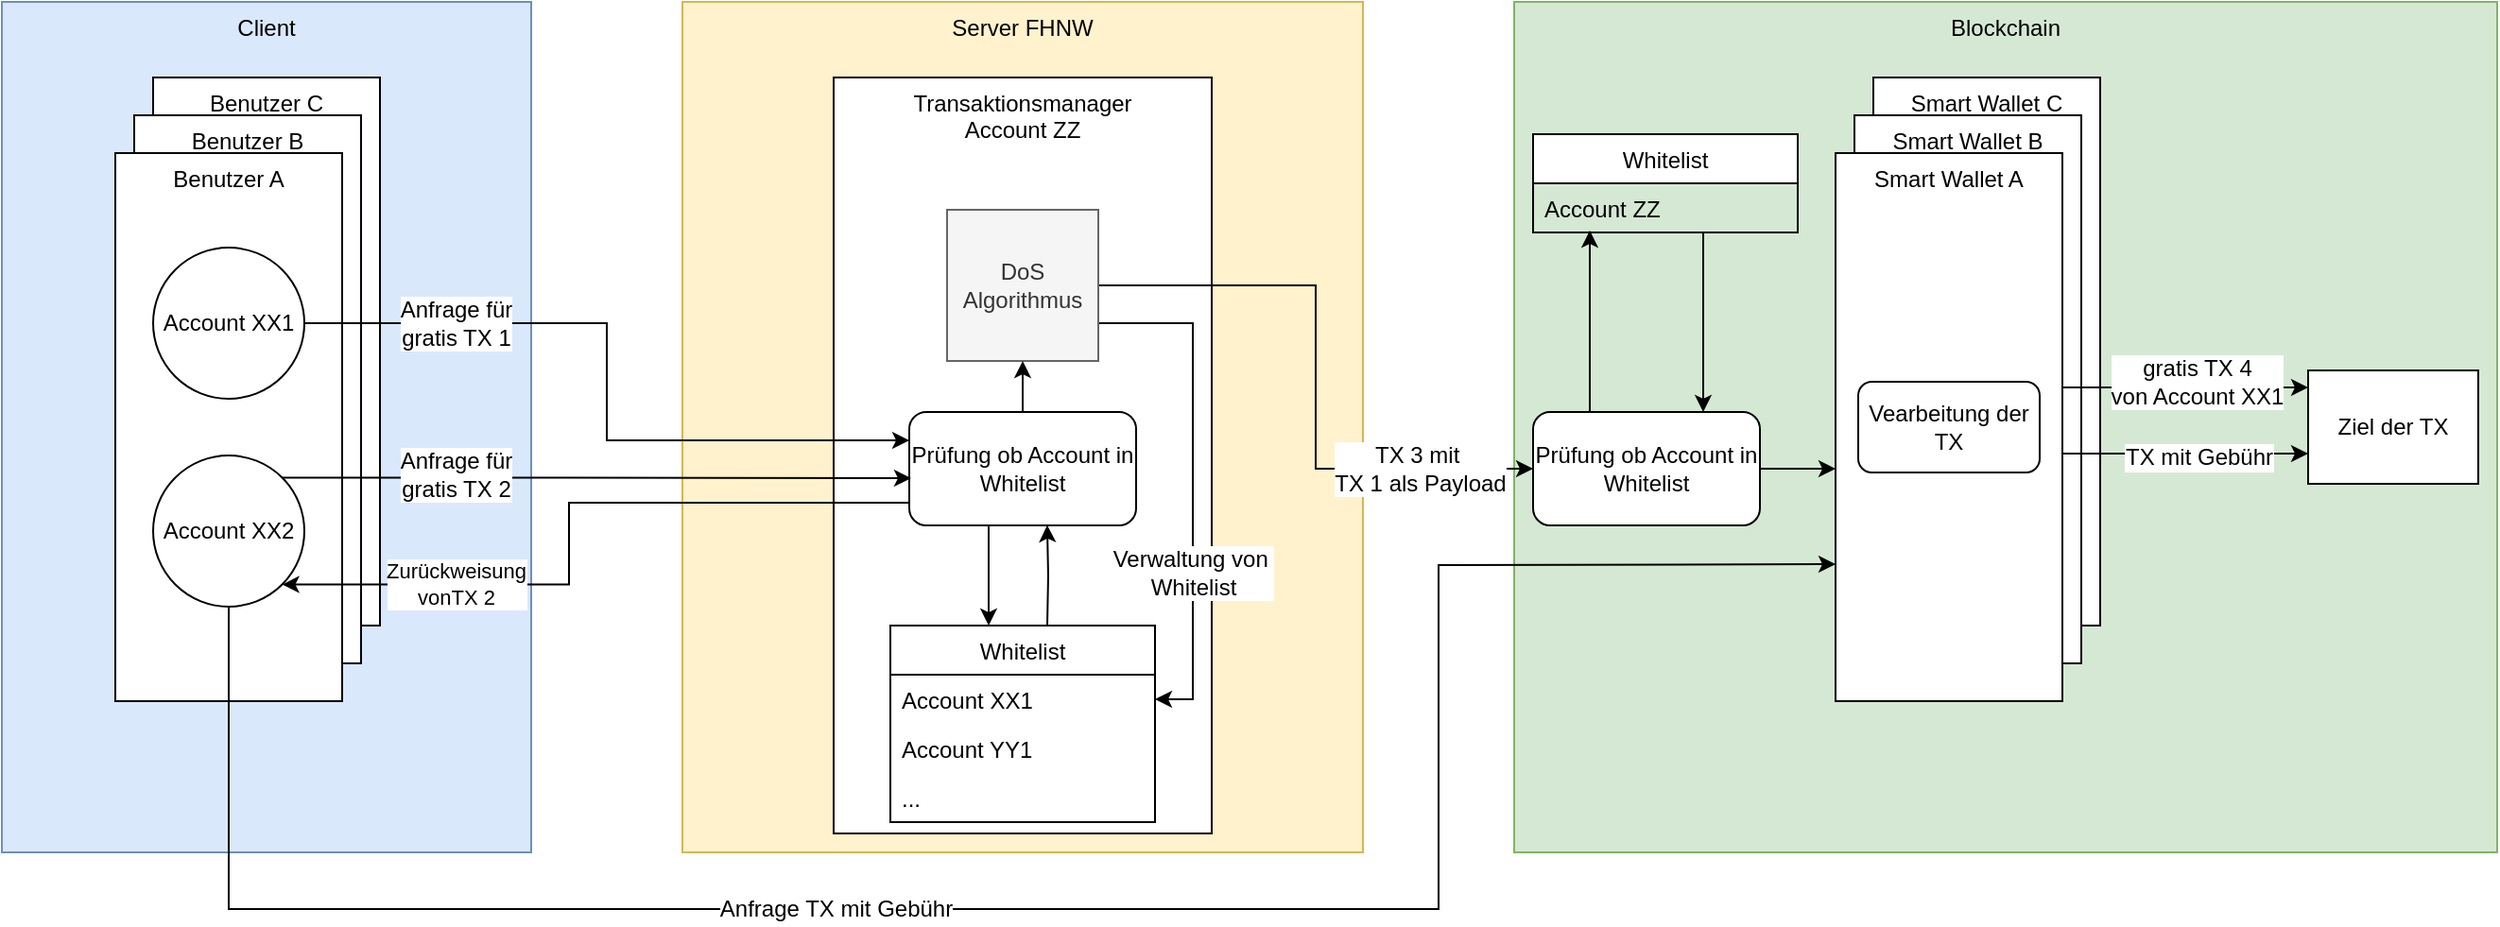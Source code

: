 <mxfile version="12.6.5" type="device"><diagram id="NwupDSOrEcumHXRY851J" name="Page-1"><mxGraphModel dx="841" dy="809" grid="1" gridSize="10" guides="1" tooltips="1" connect="1" arrows="1" fold="1" page="1" pageScale="1" pageWidth="827" pageHeight="1169" math="0" shadow="0"><root><mxCell id="0"/><mxCell id="1" parent="0"/><mxCell id="eAdrq_F5XHt7s1HvG8bk-1" value="Server FHNW" style="rounded=0;whiteSpace=wrap;html=1;fillColor=#fff2cc;strokeColor=#d6b656;verticalAlign=top;align=center;" vertex="1" parent="1"><mxGeometry x="400" y="40" width="360" height="450" as="geometry"/></mxCell><mxCell id="eAdrq_F5XHt7s1HvG8bk-2" value="Client" style="rounded=0;whiteSpace=wrap;html=1;verticalAlign=top;fillColor=#dae8fc;strokeColor=#6c8ebf;" vertex="1" parent="1"><mxGeometry x="40" y="40" width="280" height="450" as="geometry"/></mxCell><mxCell id="eAdrq_F5XHt7s1HvG8bk-3" value="Benutzer C" style="rounded=0;whiteSpace=wrap;html=1;verticalAlign=top;" vertex="1" parent="1"><mxGeometry x="120" y="80" width="120" height="290" as="geometry"/></mxCell><mxCell id="eAdrq_F5XHt7s1HvG8bk-4" value="Blockchain" style="rounded=0;whiteSpace=wrap;html=1;fillColor=#d5e8d4;strokeColor=#82b366;verticalAlign=top;" vertex="1" parent="1"><mxGeometry x="840" y="40" width="520" height="450" as="geometry"/></mxCell><mxCell id="eAdrq_F5XHt7s1HvG8bk-5" value="Benutzer B" style="rounded=0;whiteSpace=wrap;html=1;verticalAlign=top;" vertex="1" parent="1"><mxGeometry x="110" y="100" width="120" height="290" as="geometry"/></mxCell><mxCell id="eAdrq_F5XHt7s1HvG8bk-6" value="Benutzer A" style="rounded=0;whiteSpace=wrap;html=1;verticalAlign=top;" vertex="1" parent="1"><mxGeometry x="100" y="120" width="120" height="290" as="geometry"/></mxCell><mxCell id="eAdrq_F5XHt7s1HvG8bk-9" value="Account XX1" style="ellipse;whiteSpace=wrap;html=1;aspect=fixed;" vertex="1" parent="1"><mxGeometry x="120" y="170" width="80" height="80" as="geometry"/></mxCell><mxCell id="eAdrq_F5XHt7s1HvG8bk-12" value="Account XX2" style="ellipse;whiteSpace=wrap;html=1;aspect=fixed;" vertex="1" parent="1"><mxGeometry x="120" y="280" width="80" height="80" as="geometry"/></mxCell><mxCell id="eAdrq_F5XHt7s1HvG8bk-15" value="Ziel der TX" style="rounded=0;whiteSpace=wrap;html=1;" vertex="1" parent="1"><mxGeometry x="1260" y="235" width="90" height="60" as="geometry"/></mxCell><mxCell id="eAdrq_F5XHt7s1HvG8bk-17" value="Transaktionsmanager&lt;br&gt;Account ZZ" style="rounded=0;whiteSpace=wrap;html=1;align=center;verticalAlign=top;labelPosition=center;verticalLabelPosition=middle;" vertex="1" parent="1"><mxGeometry x="480" y="80" width="200" height="400" as="geometry"/></mxCell><mxCell id="eAdrq_F5XHt7s1HvG8bk-56" style="edgeStyle=orthogonalEdgeStyle;rounded=0;orthogonalLoop=1;jettySize=auto;html=1;entryX=1;entryY=0.5;entryDx=0;entryDy=0;exitX=1;exitY=0.75;exitDx=0;exitDy=0;" edge="1" parent="1" source="eAdrq_F5XHt7s1HvG8bk-20" target="eAdrq_F5XHt7s1HvG8bk-40"><mxGeometry relative="1" as="geometry"/></mxCell><mxCell id="eAdrq_F5XHt7s1HvG8bk-57" value="Verwaltung von&amp;nbsp;&lt;br&gt;Whitelist" style="text;html=1;align=center;verticalAlign=middle;resizable=0;points=[];labelBackgroundColor=#ffffff;" vertex="1" connectable="0" parent="eAdrq_F5XHt7s1HvG8bk-56"><mxGeometry x="0.353" relative="1" as="geometry"><mxPoint as="offset"/></mxGeometry></mxCell><mxCell id="eAdrq_F5XHt7s1HvG8bk-58" style="edgeStyle=orthogonalEdgeStyle;rounded=0;orthogonalLoop=1;jettySize=auto;html=1;entryX=0;entryY=0.5;entryDx=0;entryDy=0;" edge="1" parent="1" source="eAdrq_F5XHt7s1HvG8bk-20" target="eAdrq_F5XHt7s1HvG8bk-60"><mxGeometry relative="1" as="geometry"/></mxCell><mxCell id="eAdrq_F5XHt7s1HvG8bk-65" value="TX 3 mit&amp;nbsp;&lt;br&gt;TX 1 als Payload" style="text;html=1;align=center;verticalAlign=middle;resizable=0;points=[];labelBackgroundColor=#ffffff;" vertex="1" connectable="0" parent="eAdrq_F5XHt7s1HvG8bk-58"><mxGeometry x="-0.483" relative="1" as="geometry"><mxPoint x="85.17" y="96.97" as="offset"/></mxGeometry></mxCell><mxCell id="eAdrq_F5XHt7s1HvG8bk-20" value="DoS&lt;br&gt;Algorithmus" style="whiteSpace=wrap;html=1;aspect=fixed;fillColor=#f5f5f5;strokeColor=#666666;fontColor=#333333;" vertex="1" parent="1"><mxGeometry x="540" y="150" width="80" height="80" as="geometry"/></mxCell><mxCell id="eAdrq_F5XHt7s1HvG8bk-64" style="edgeStyle=orthogonalEdgeStyle;rounded=0;orthogonalLoop=1;jettySize=auto;html=1;entryX=0.75;entryY=0;entryDx=0;entryDy=0;" edge="1" parent="1" source="eAdrq_F5XHt7s1HvG8bk-32" target="eAdrq_F5XHt7s1HvG8bk-60"><mxGeometry relative="1" as="geometry"><Array as="points"><mxPoint x="940" y="190"/><mxPoint x="940" y="190"/></Array></mxGeometry></mxCell><mxCell id="eAdrq_F5XHt7s1HvG8bk-32" value="Whitelist" style="swimlane;fontStyle=0;childLayout=stackLayout;horizontal=1;startSize=26;horizontalStack=0;resizeParent=1;resizeParentMax=0;resizeLast=0;collapsible=1;marginBottom=0;" vertex="1" parent="1"><mxGeometry x="850" y="110" width="140" height="52" as="geometry"/></mxCell><mxCell id="eAdrq_F5XHt7s1HvG8bk-33" value="Account ZZ" style="text;align=left;verticalAlign=top;spacingLeft=4;spacingRight=4;overflow=hidden;rotatable=0;points=[[0,0.5],[1,0.5]];portConstraint=eastwest;" vertex="1" parent="eAdrq_F5XHt7s1HvG8bk-32"><mxGeometry y="26" width="140" height="26" as="geometry"/></mxCell><mxCell id="eAdrq_F5XHt7s1HvG8bk-36" value="Smart Wallet C" style="rounded=0;whiteSpace=wrap;html=1;verticalAlign=top;" vertex="1" parent="1"><mxGeometry x="1030" y="80" width="120" height="290" as="geometry"/></mxCell><mxCell id="eAdrq_F5XHt7s1HvG8bk-37" value="Smart Wallet B" style="rounded=0;whiteSpace=wrap;html=1;verticalAlign=top;" vertex="1" parent="1"><mxGeometry x="1020" y="100" width="120" height="290" as="geometry"/></mxCell><mxCell id="eAdrq_F5XHt7s1HvG8bk-59" style="edgeStyle=orthogonalEdgeStyle;rounded=0;orthogonalLoop=1;jettySize=auto;html=1;" edge="1" parent="1"><mxGeometry relative="1" as="geometry"><mxPoint x="1130" y="244" as="sourcePoint"/><mxPoint x="1260" y="244" as="targetPoint"/></mxGeometry></mxCell><mxCell id="eAdrq_F5XHt7s1HvG8bk-67" value="gratis TX 4&lt;br&gt;von Account XX1" style="text;html=1;align=center;verticalAlign=middle;resizable=0;points=[];labelBackgroundColor=#ffffff;" vertex="1" connectable="0" parent="eAdrq_F5XHt7s1HvG8bk-59"><mxGeometry x="-0.2" y="-4" relative="1" as="geometry"><mxPoint x="18.28" y="-7" as="offset"/></mxGeometry></mxCell><mxCell id="eAdrq_F5XHt7s1HvG8bk-38" value="Smart Wallet A" style="rounded=0;whiteSpace=wrap;html=1;verticalAlign=top;" vertex="1" parent="1"><mxGeometry x="1010" y="120" width="120" height="290" as="geometry"/></mxCell><mxCell id="eAdrq_F5XHt7s1HvG8bk-54" style="edgeStyle=orthogonalEdgeStyle;rounded=0;orthogonalLoop=1;jettySize=auto;html=1;entryX=0.608;entryY=0.998;entryDx=0;entryDy=0;entryPerimeter=0;" edge="1" parent="1" target="eAdrq_F5XHt7s1HvG8bk-52"><mxGeometry relative="1" as="geometry"><mxPoint x="593" y="370" as="sourcePoint"/><mxPoint x="593" y="320" as="targetPoint"/></mxGeometry></mxCell><mxCell id="eAdrq_F5XHt7s1HvG8bk-39" value="Whitelist" style="swimlane;fontStyle=0;childLayout=stackLayout;horizontal=1;startSize=26;horizontalStack=0;resizeParent=1;resizeParentMax=0;resizeLast=0;collapsible=1;marginBottom=0;" vertex="1" parent="1"><mxGeometry x="510" y="370" width="140" height="104" as="geometry"/></mxCell><mxCell id="eAdrq_F5XHt7s1HvG8bk-40" value="Account XX1" style="text;align=left;verticalAlign=top;spacingLeft=4;spacingRight=4;overflow=hidden;rotatable=0;points=[[0,0.5],[1,0.5]];portConstraint=eastwest;" vertex="1" parent="eAdrq_F5XHt7s1HvG8bk-39"><mxGeometry y="26" width="140" height="26" as="geometry"/></mxCell><mxCell id="eAdrq_F5XHt7s1HvG8bk-41" value="Account YY1" style="text;align=left;verticalAlign=top;spacingLeft=4;spacingRight=4;overflow=hidden;rotatable=0;points=[[0,0.5],[1,0.5]];portConstraint=eastwest;" vertex="1" parent="eAdrq_F5XHt7s1HvG8bk-39"><mxGeometry y="52" width="140" height="26" as="geometry"/></mxCell><mxCell id="eAdrq_F5XHt7s1HvG8bk-42" value="..." style="text;strokeColor=none;fillColor=none;align=left;verticalAlign=top;spacingLeft=4;spacingRight=4;overflow=hidden;rotatable=0;points=[[0,0.5],[1,0.5]];portConstraint=eastwest;" vertex="1" parent="eAdrq_F5XHt7s1HvG8bk-39"><mxGeometry y="78" width="140" height="26" as="geometry"/></mxCell><mxCell id="eAdrq_F5XHt7s1HvG8bk-43" value="" style="endArrow=classic;html=1;exitX=0.5;exitY=1;exitDx=0;exitDy=0;entryX=0;entryY=0.75;entryDx=0;entryDy=0;rounded=0;" edge="1" parent="1" source="eAdrq_F5XHt7s1HvG8bk-12" target="eAdrq_F5XHt7s1HvG8bk-38"><mxGeometry width="50" height="50" relative="1" as="geometry"><mxPoint x="40" y="670" as="sourcePoint"/><mxPoint x="730" y="670" as="targetPoint"/><Array as="points"><mxPoint x="160" y="520"/><mxPoint x="800" y="520"/><mxPoint x="800" y="338"/></Array></mxGeometry></mxCell><mxCell id="eAdrq_F5XHt7s1HvG8bk-44" value="Anfrage TX mit Gebühr" style="text;html=1;align=center;verticalAlign=middle;resizable=0;points=[];labelBackgroundColor=#ffffff;" vertex="1" connectable="0" parent="eAdrq_F5XHt7s1HvG8bk-43"><mxGeometry x="-0.194" y="6" relative="1" as="geometry"><mxPoint y="6" as="offset"/></mxGeometry></mxCell><mxCell id="eAdrq_F5XHt7s1HvG8bk-53" style="edgeStyle=orthogonalEdgeStyle;rounded=0;orthogonalLoop=1;jettySize=auto;html=1;entryX=0.5;entryY=0;entryDx=0;entryDy=0;" edge="1" parent="1"><mxGeometry relative="1" as="geometry"><mxPoint x="562" y="317" as="sourcePoint"/><mxPoint x="562" y="370" as="targetPoint"/></mxGeometry></mxCell><mxCell id="eAdrq_F5XHt7s1HvG8bk-55" style="edgeStyle=orthogonalEdgeStyle;rounded=0;orthogonalLoop=1;jettySize=auto;html=1;entryX=0.5;entryY=1;entryDx=0;entryDy=0;" edge="1" parent="1" source="eAdrq_F5XHt7s1HvG8bk-52" target="eAdrq_F5XHt7s1HvG8bk-20"><mxGeometry relative="1" as="geometry"/></mxCell><mxCell id="eAdrq_F5XHt7s1HvG8bk-52" value="Prüfung ob Account in Whitelist" style="rounded=1;whiteSpace=wrap;html=1;align=center;" vertex="1" parent="1"><mxGeometry x="520" y="257" width="120" height="60" as="geometry"/></mxCell><mxCell id="eAdrq_F5XHt7s1HvG8bk-45" style="edgeStyle=orthogonalEdgeStyle;rounded=0;orthogonalLoop=1;jettySize=auto;html=1;entryX=0.008;entryY=0.584;entryDx=0;entryDy=0;entryPerimeter=0;exitX=1;exitY=0;exitDx=0;exitDy=0;" edge="1" parent="1" source="eAdrq_F5XHt7s1HvG8bk-12" target="eAdrq_F5XHt7s1HvG8bk-52"><mxGeometry relative="1" as="geometry"><Array as="points"><mxPoint x="340" y="292"/><mxPoint x="521" y="292"/></Array></mxGeometry></mxCell><mxCell id="eAdrq_F5XHt7s1HvG8bk-47" value="Anfrage für&lt;br&gt;gratis TX 2" style="text;html=1;align=center;verticalAlign=middle;resizable=0;points=[];labelBackgroundColor=#ffffff;" vertex="1" connectable="0" parent="eAdrq_F5XHt7s1HvG8bk-45"><mxGeometry x="-0.446" y="2" relative="1" as="geometry"><mxPoint x="-0.67" as="offset"/></mxGeometry></mxCell><mxCell id="eAdrq_F5XHt7s1HvG8bk-46" value="Zurückweisung&lt;br&gt;vonTX 2" style="edgeStyle=orthogonalEdgeStyle;rounded=0;orthogonalLoop=1;jettySize=auto;html=1;entryX=1;entryY=1;entryDx=0;entryDy=0;exitX=0;exitY=0.75;exitDx=0;exitDy=0;" edge="1" parent="1" source="eAdrq_F5XHt7s1HvG8bk-52" target="eAdrq_F5XHt7s1HvG8bk-12"><mxGeometry x="0.515" relative="1" as="geometry"><Array as="points"><mxPoint x="340" y="305"/><mxPoint x="340" y="348"/></Array><mxPoint as="offset"/></mxGeometry></mxCell><mxCell id="eAdrq_F5XHt7s1HvG8bk-48" style="edgeStyle=orthogonalEdgeStyle;rounded=0;orthogonalLoop=1;jettySize=auto;html=1;entryX=0;entryY=0.25;entryDx=0;entryDy=0;" edge="1" parent="1" source="eAdrq_F5XHt7s1HvG8bk-9" target="eAdrq_F5XHt7s1HvG8bk-52"><mxGeometry relative="1" as="geometry"/></mxCell><mxCell id="eAdrq_F5XHt7s1HvG8bk-49" value="Anfrage für&lt;br&gt;gratis TX 1" style="text;html=1;align=center;verticalAlign=middle;resizable=0;points=[];labelBackgroundColor=#ffffff;" vertex="1" connectable="0" parent="eAdrq_F5XHt7s1HvG8bk-48"><mxGeometry x="0.15" y="1" relative="1" as="geometry"><mxPoint x="-81" y="-59.52" as="offset"/></mxGeometry></mxCell><mxCell id="eAdrq_F5XHt7s1HvG8bk-62" style="edgeStyle=orthogonalEdgeStyle;rounded=0;orthogonalLoop=1;jettySize=auto;html=1;entryX=0;entryY=0.576;entryDx=0;entryDy=0;entryPerimeter=0;" edge="1" parent="1" source="eAdrq_F5XHt7s1HvG8bk-60" target="eAdrq_F5XHt7s1HvG8bk-38"><mxGeometry relative="1" as="geometry"/></mxCell><mxCell id="eAdrq_F5XHt7s1HvG8bk-63" style="edgeStyle=orthogonalEdgeStyle;rounded=0;orthogonalLoop=1;jettySize=auto;html=1;exitX=0.25;exitY=0;exitDx=0;exitDy=0;" edge="1" parent="1" source="eAdrq_F5XHt7s1HvG8bk-60"><mxGeometry relative="1" as="geometry"><mxPoint x="893.0" y="257" as="sourcePoint"/><mxPoint x="880" y="161" as="targetPoint"/><Array as="points"><mxPoint x="880" y="161"/></Array></mxGeometry></mxCell><mxCell id="eAdrq_F5XHt7s1HvG8bk-60" value="Prüfung ob Account in Whitelist" style="rounded=1;whiteSpace=wrap;html=1;align=center;" vertex="1" parent="1"><mxGeometry x="850" y="257" width="120" height="60" as="geometry"/></mxCell><mxCell id="eAdrq_F5XHt7s1HvG8bk-66" value="Vearbeitung der TX" style="rounded=1;whiteSpace=wrap;html=1;align=center;" vertex="1" parent="1"><mxGeometry x="1022" y="241" width="96" height="48" as="geometry"/></mxCell><mxCell id="eAdrq_F5XHt7s1HvG8bk-68" style="edgeStyle=orthogonalEdgeStyle;rounded=0;orthogonalLoop=1;jettySize=auto;html=1;" edge="1" parent="1"><mxGeometry relative="1" as="geometry"><mxPoint x="1130" y="279" as="sourcePoint"/><mxPoint x="1260" y="279" as="targetPoint"/></mxGeometry></mxCell><mxCell id="eAdrq_F5XHt7s1HvG8bk-69" value="TX mit Gebühr" style="text;html=1;align=center;verticalAlign=middle;resizable=0;points=[];labelBackgroundColor=#ffffff;" vertex="1" connectable="0" parent="eAdrq_F5XHt7s1HvG8bk-68"><mxGeometry x="0.102" y="-2" relative="1" as="geometry"><mxPoint as="offset"/></mxGeometry></mxCell></root></mxGraphModel></diagram></mxfile>